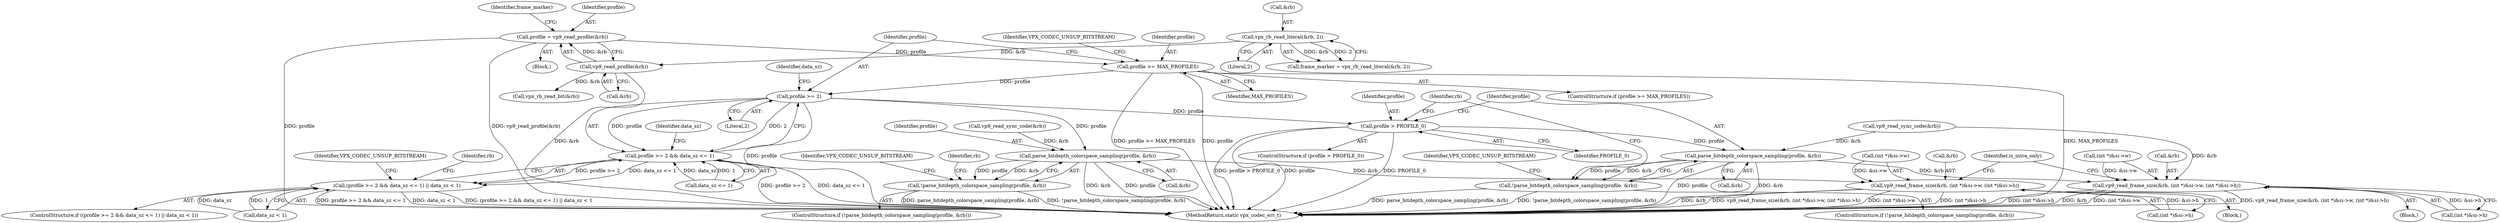 digraph "0_Android_4974dcbd0289a2530df2ee2a25b5f92775df80da@API" {
"1000170" [label="(Call,profile = vp9_read_profile(&rb))"];
"1000172" [label="(Call,vp9_read_profile(&rb))"];
"1000165" [label="(Call,vpx_rb_read_literal(&rb, 2))"];
"1000182" [label="(Call,profile >= MAX_PROFILES)"];
"1000190" [label="(Call,profile >= 2)"];
"1000189" [label="(Call,profile >= 2 && data_sz <= 1)"];
"1000188" [label="(Call,(profile >= 2 && data_sz <= 1) || data_sz < 1)"];
"1000250" [label="(Call,parse_bitdepth_colorspace_sampling(profile, &rb))"];
"1000249" [label="(Call,!parse_bitdepth_colorspace_sampling(profile, &rb))"];
"1000256" [label="(Call,vp9_read_frame_size(&rb, (int *)&si->w, (int *)&si->h))"];
"1000300" [label="(Call,profile > PROFILE_0)"];
"1000306" [label="(Call,parse_bitdepth_colorspace_sampling(profile, &rb))"];
"1000305" [label="(Call,!parse_bitdepth_colorspace_sampling(profile, &rb))"];
"1000317" [label="(Call,vp9_read_frame_size(&rb, (int *)&si->w, (int *)&si->h))"];
"1000182" [label="(Call,profile >= MAX_PROFILES)"];
"1000166" [label="(Call,&rb)"];
"1000197" [label="(Identifier,data_sz)"];
"1000188" [label="(Call,(profile >= 2 && data_sz <= 1) || data_sz < 1)"];
"1000307" [label="(Identifier,profile)"];
"1000250" [label="(Call,parse_bitdepth_colorspace_sampling(profile, &rb))"];
"1000326" [label="(Call,(int *)&si->h)"];
"1000196" [label="(Call,data_sz < 1)"];
"1000243" [label="(Call,vp9_read_sync_code(&rb))"];
"1000258" [label="(Identifier,rb)"];
"1000311" [label="(Identifier,VPX_CODEC_UNSUP_BITSTREAM)"];
"1000314" [label="(Identifier,rb)"];
"1000191" [label="(Identifier,profile)"];
"1000186" [label="(Identifier,VPX_CODEC_UNSUP_BITSTREAM)"];
"1000257" [label="(Call,&rb)"];
"1000177" [label="(Identifier,frame_marker)"];
"1000334" [label="(Identifier,is_intra_only)"];
"1000294" [label="(Call,vp9_read_sync_code(&rb))"];
"1000252" [label="(Call,&rb)"];
"1000194" [label="(Identifier,data_sz)"];
"1000256" [label="(Call,vp9_read_frame_size(&rb, (int *)&si->w, (int *)&si->h))"];
"1000291" [label="(Block,)"];
"1000249" [label="(Call,!parse_bitdepth_colorspace_sampling(profile, &rb))"];
"1000301" [label="(Identifier,profile)"];
"1000248" [label="(ControlStructure,if (!parse_bitdepth_colorspace_sampling(profile, &rb)))"];
"1000204" [label="(Identifier,rb)"];
"1000171" [label="(Identifier,profile)"];
"1000165" [label="(Call,vpx_rb_read_literal(&rb, 2))"];
"1000189" [label="(Call,profile >= 2 && data_sz <= 1)"];
"1000251" [label="(Identifier,profile)"];
"1000305" [label="(Call,!parse_bitdepth_colorspace_sampling(profile, &rb))"];
"1000184" [label="(Identifier,MAX_PROFILES)"];
"1000190" [label="(Call,profile >= 2)"];
"1000156" [label="(Block,)"];
"1000308" [label="(Call,&rb)"];
"1000200" [label="(Identifier,VPX_CODEC_UNSUP_BITSTREAM)"];
"1000299" [label="(ControlStructure,if (profile > PROFILE_0))"];
"1000320" [label="(Call,(int *)&si->w)"];
"1000183" [label="(Identifier,profile)"];
"1000300" [label="(Call,profile > PROFILE_0)"];
"1000240" [label="(Block,)"];
"1000187" [label="(ControlStructure,if ((profile >= 2 && data_sz <= 1) || data_sz < 1))"];
"1000265" [label="(Call,(int *)&si->h)"];
"1000168" [label="(Literal,2)"];
"1000255" [label="(Identifier,VPX_CODEC_UNSUP_BITSTREAM)"];
"1000304" [label="(ControlStructure,if (!parse_bitdepth_colorspace_sampling(profile, &rb)))"];
"1000163" [label="(Call,frame_marker = vpx_rb_read_literal(&rb, 2))"];
"1000202" [label="(Call,vpx_rb_read_bit(&rb))"];
"1000306" [label="(Call,parse_bitdepth_colorspace_sampling(profile, &rb))"];
"1000192" [label="(Literal,2)"];
"1000170" [label="(Call,profile = vp9_read_profile(&rb))"];
"1000173" [label="(Call,&rb)"];
"1000317" [label="(Call,vp9_read_frame_size(&rb, (int *)&si->w, (int *)&si->h))"];
"1000259" [label="(Call,(int *)&si->w)"];
"1000172" [label="(Call,vp9_read_profile(&rb))"];
"1000193" [label="(Call,data_sz <= 1)"];
"1000302" [label="(Identifier,PROFILE_0)"];
"1000342" [label="(MethodReturn,static vpx_codec_err_t)"];
"1000181" [label="(ControlStructure,if (profile >= MAX_PROFILES))"];
"1000318" [label="(Call,&rb)"];
"1000170" -> "1000156"  [label="AST: "];
"1000170" -> "1000172"  [label="CFG: "];
"1000171" -> "1000170"  [label="AST: "];
"1000172" -> "1000170"  [label="AST: "];
"1000177" -> "1000170"  [label="CFG: "];
"1000170" -> "1000342"  [label="DDG: vp9_read_profile(&rb)"];
"1000170" -> "1000342"  [label="DDG: profile"];
"1000172" -> "1000170"  [label="DDG: &rb"];
"1000170" -> "1000182"  [label="DDG: profile"];
"1000172" -> "1000173"  [label="CFG: "];
"1000173" -> "1000172"  [label="AST: "];
"1000172" -> "1000342"  [label="DDG: &rb"];
"1000165" -> "1000172"  [label="DDG: &rb"];
"1000172" -> "1000202"  [label="DDG: &rb"];
"1000165" -> "1000163"  [label="AST: "];
"1000165" -> "1000168"  [label="CFG: "];
"1000166" -> "1000165"  [label="AST: "];
"1000168" -> "1000165"  [label="AST: "];
"1000163" -> "1000165"  [label="CFG: "];
"1000165" -> "1000163"  [label="DDG: &rb"];
"1000165" -> "1000163"  [label="DDG: 2"];
"1000182" -> "1000181"  [label="AST: "];
"1000182" -> "1000184"  [label="CFG: "];
"1000183" -> "1000182"  [label="AST: "];
"1000184" -> "1000182"  [label="AST: "];
"1000186" -> "1000182"  [label="CFG: "];
"1000191" -> "1000182"  [label="CFG: "];
"1000182" -> "1000342"  [label="DDG: profile >= MAX_PROFILES"];
"1000182" -> "1000342"  [label="DDG: MAX_PROFILES"];
"1000182" -> "1000342"  [label="DDG: profile"];
"1000182" -> "1000190"  [label="DDG: profile"];
"1000190" -> "1000189"  [label="AST: "];
"1000190" -> "1000192"  [label="CFG: "];
"1000191" -> "1000190"  [label="AST: "];
"1000192" -> "1000190"  [label="AST: "];
"1000194" -> "1000190"  [label="CFG: "];
"1000189" -> "1000190"  [label="CFG: "];
"1000190" -> "1000342"  [label="DDG: profile"];
"1000190" -> "1000189"  [label="DDG: profile"];
"1000190" -> "1000189"  [label="DDG: 2"];
"1000190" -> "1000250"  [label="DDG: profile"];
"1000190" -> "1000300"  [label="DDG: profile"];
"1000189" -> "1000188"  [label="AST: "];
"1000189" -> "1000193"  [label="CFG: "];
"1000193" -> "1000189"  [label="AST: "];
"1000197" -> "1000189"  [label="CFG: "];
"1000188" -> "1000189"  [label="CFG: "];
"1000189" -> "1000342"  [label="DDG: profile >= 2"];
"1000189" -> "1000342"  [label="DDG: data_sz <= 1"];
"1000189" -> "1000188"  [label="DDG: profile >= 2"];
"1000189" -> "1000188"  [label="DDG: data_sz <= 1"];
"1000193" -> "1000189"  [label="DDG: data_sz"];
"1000193" -> "1000189"  [label="DDG: 1"];
"1000188" -> "1000187"  [label="AST: "];
"1000188" -> "1000196"  [label="CFG: "];
"1000196" -> "1000188"  [label="AST: "];
"1000200" -> "1000188"  [label="CFG: "];
"1000204" -> "1000188"  [label="CFG: "];
"1000188" -> "1000342"  [label="DDG: (profile >= 2 && data_sz <= 1) || data_sz < 1"];
"1000188" -> "1000342"  [label="DDG: profile >= 2 && data_sz <= 1"];
"1000188" -> "1000342"  [label="DDG: data_sz < 1"];
"1000196" -> "1000188"  [label="DDG: data_sz"];
"1000196" -> "1000188"  [label="DDG: 1"];
"1000250" -> "1000249"  [label="AST: "];
"1000250" -> "1000252"  [label="CFG: "];
"1000251" -> "1000250"  [label="AST: "];
"1000252" -> "1000250"  [label="AST: "];
"1000249" -> "1000250"  [label="CFG: "];
"1000250" -> "1000342"  [label="DDG: profile"];
"1000250" -> "1000342"  [label="DDG: &rb"];
"1000250" -> "1000249"  [label="DDG: profile"];
"1000250" -> "1000249"  [label="DDG: &rb"];
"1000243" -> "1000250"  [label="DDG: &rb"];
"1000250" -> "1000256"  [label="DDG: &rb"];
"1000249" -> "1000248"  [label="AST: "];
"1000255" -> "1000249"  [label="CFG: "];
"1000258" -> "1000249"  [label="CFG: "];
"1000249" -> "1000342"  [label="DDG: parse_bitdepth_colorspace_sampling(profile, &rb)"];
"1000249" -> "1000342"  [label="DDG: !parse_bitdepth_colorspace_sampling(profile, &rb)"];
"1000256" -> "1000240"  [label="AST: "];
"1000256" -> "1000265"  [label="CFG: "];
"1000257" -> "1000256"  [label="AST: "];
"1000259" -> "1000256"  [label="AST: "];
"1000265" -> "1000256"  [label="AST: "];
"1000334" -> "1000256"  [label="CFG: "];
"1000256" -> "1000342"  [label="DDG: (int *)&si->w"];
"1000256" -> "1000342"  [label="DDG: (int *)&si->h"];
"1000256" -> "1000342"  [label="DDG: &rb"];
"1000256" -> "1000342"  [label="DDG: vp9_read_frame_size(&rb, (int *)&si->w, (int *)&si->h)"];
"1000259" -> "1000256"  [label="DDG: &si->w"];
"1000265" -> "1000256"  [label="DDG: &si->h"];
"1000300" -> "1000299"  [label="AST: "];
"1000300" -> "1000302"  [label="CFG: "];
"1000301" -> "1000300"  [label="AST: "];
"1000302" -> "1000300"  [label="AST: "];
"1000307" -> "1000300"  [label="CFG: "];
"1000314" -> "1000300"  [label="CFG: "];
"1000300" -> "1000342"  [label="DDG: profile"];
"1000300" -> "1000342"  [label="DDG: PROFILE_0"];
"1000300" -> "1000342"  [label="DDG: profile > PROFILE_0"];
"1000300" -> "1000306"  [label="DDG: profile"];
"1000306" -> "1000305"  [label="AST: "];
"1000306" -> "1000308"  [label="CFG: "];
"1000307" -> "1000306"  [label="AST: "];
"1000308" -> "1000306"  [label="AST: "];
"1000305" -> "1000306"  [label="CFG: "];
"1000306" -> "1000342"  [label="DDG: profile"];
"1000306" -> "1000342"  [label="DDG: &rb"];
"1000306" -> "1000305"  [label="DDG: profile"];
"1000306" -> "1000305"  [label="DDG: &rb"];
"1000294" -> "1000306"  [label="DDG: &rb"];
"1000306" -> "1000317"  [label="DDG: &rb"];
"1000305" -> "1000304"  [label="AST: "];
"1000311" -> "1000305"  [label="CFG: "];
"1000314" -> "1000305"  [label="CFG: "];
"1000305" -> "1000342"  [label="DDG: !parse_bitdepth_colorspace_sampling(profile, &rb)"];
"1000305" -> "1000342"  [label="DDG: parse_bitdepth_colorspace_sampling(profile, &rb)"];
"1000317" -> "1000291"  [label="AST: "];
"1000317" -> "1000326"  [label="CFG: "];
"1000318" -> "1000317"  [label="AST: "];
"1000320" -> "1000317"  [label="AST: "];
"1000326" -> "1000317"  [label="AST: "];
"1000334" -> "1000317"  [label="CFG: "];
"1000317" -> "1000342"  [label="DDG: (int *)&si->h"];
"1000317" -> "1000342"  [label="DDG: &rb"];
"1000317" -> "1000342"  [label="DDG: (int *)&si->w"];
"1000317" -> "1000342"  [label="DDG: vp9_read_frame_size(&rb, (int *)&si->w, (int *)&si->h)"];
"1000294" -> "1000317"  [label="DDG: &rb"];
"1000320" -> "1000317"  [label="DDG: &si->w"];
"1000326" -> "1000317"  [label="DDG: &si->h"];
}
